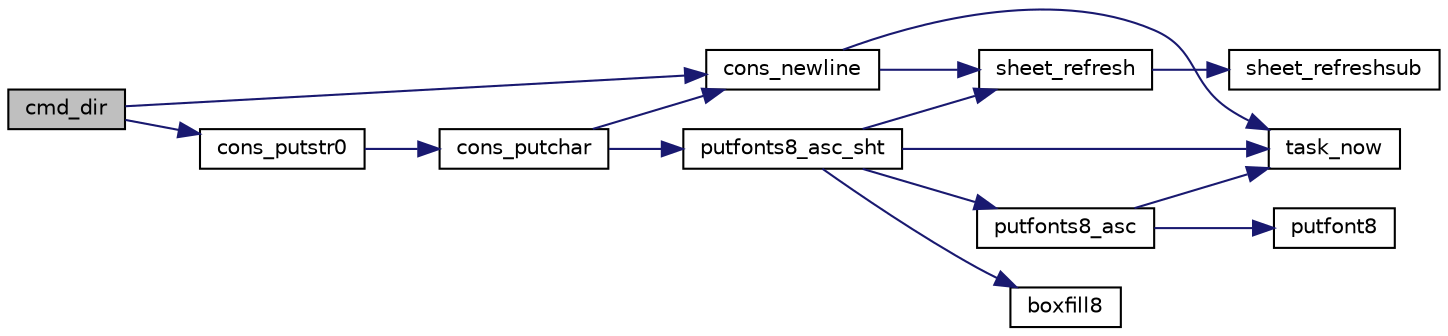 digraph "cmd_dir"
{
 // LATEX_PDF_SIZE
  edge [fontname="Helvetica",fontsize="10",labelfontname="Helvetica",labelfontsize="10"];
  node [fontname="Helvetica",fontsize="10",shape=record];
  rankdir="LR";
  Node1 [label="cmd_dir",height=0.2,width=0.4,color="black", fillcolor="grey75", style="filled", fontcolor="black",tooltip=" "];
  Node1 -> Node2 [color="midnightblue",fontsize="10",style="solid",fontname="Helvetica"];
  Node2 [label="cons_newline",height=0.2,width=0.4,color="black", fillcolor="white", style="filled",URL="$console_8c.html#ac3fc0a555ac1405cc89bc6eb62641b54",tooltip=" "];
  Node2 -> Node3 [color="midnightblue",fontsize="10",style="solid",fontname="Helvetica"];
  Node3 [label="sheet_refresh",height=0.2,width=0.4,color="black", fillcolor="white", style="filled",URL="$bootpack_8h.html#a8befd8f5c365aec65bfa164d00e140ca",tooltip=" "];
  Node3 -> Node4 [color="midnightblue",fontsize="10",style="solid",fontname="Helvetica"];
  Node4 [label="sheet_refreshsub",height=0.2,width=0.4,color="black", fillcolor="white", style="filled",URL="$sheet_8c.html#a0016600e2d7feeb0a12089156b9307a4",tooltip=" "];
  Node2 -> Node5 [color="midnightblue",fontsize="10",style="solid",fontname="Helvetica"];
  Node5 [label="task_now",height=0.2,width=0.4,color="black", fillcolor="white", style="filled",URL="$bootpack_8h.html#a72a85d580d503d9c2743398e78ab612b",tooltip=" "];
  Node1 -> Node6 [color="midnightblue",fontsize="10",style="solid",fontname="Helvetica"];
  Node6 [label="cons_putstr0",height=0.2,width=0.4,color="black", fillcolor="white", style="filled",URL="$console_8c.html#a6a3da535464b8bd88457538ad73058e1",tooltip=" "];
  Node6 -> Node7 [color="midnightblue",fontsize="10",style="solid",fontname="Helvetica"];
  Node7 [label="cons_putchar",height=0.2,width=0.4,color="black", fillcolor="white", style="filled",URL="$console_8c.html#a4197ccd3ce2053ca0c778fed7da81252",tooltip=" "];
  Node7 -> Node2 [color="midnightblue",fontsize="10",style="solid",fontname="Helvetica"];
  Node7 -> Node8 [color="midnightblue",fontsize="10",style="solid",fontname="Helvetica"];
  Node8 [label="putfonts8_asc_sht",height=0.2,width=0.4,color="black", fillcolor="white", style="filled",URL="$bootpack_8h.html#a67ab2e7cce8565ab4247b2a4ec063a18",tooltip=" "];
  Node8 -> Node9 [color="midnightblue",fontsize="10",style="solid",fontname="Helvetica"];
  Node9 [label="boxfill8",height=0.2,width=0.4,color="black", fillcolor="white", style="filled",URL="$bootpack_8h.html#a8db7fb68501f39701e4b0801364a2e1c",tooltip=" "];
  Node8 -> Node10 [color="midnightblue",fontsize="10",style="solid",fontname="Helvetica"];
  Node10 [label="putfonts8_asc",height=0.2,width=0.4,color="black", fillcolor="white", style="filled",URL="$bootpack_8h.html#aa7cde0dce2ebf81ad62c6be604c4007e",tooltip=" "];
  Node10 -> Node11 [color="midnightblue",fontsize="10",style="solid",fontname="Helvetica"];
  Node11 [label="putfont8",height=0.2,width=0.4,color="black", fillcolor="white", style="filled",URL="$graphic_8c.html#a1a869fa1f63a9363adbd268a4453ee65",tooltip=" "];
  Node10 -> Node5 [color="midnightblue",fontsize="10",style="solid",fontname="Helvetica"];
  Node8 -> Node3 [color="midnightblue",fontsize="10",style="solid",fontname="Helvetica"];
  Node8 -> Node5 [color="midnightblue",fontsize="10",style="solid",fontname="Helvetica"];
}
